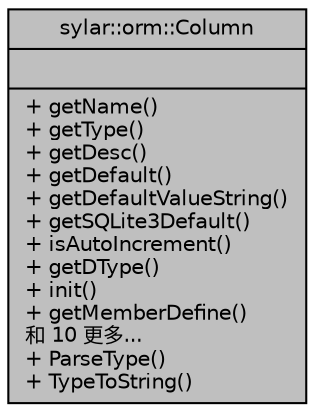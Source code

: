 digraph "sylar::orm::Column"
{
 // LATEX_PDF_SIZE
  edge [fontname="Helvetica",fontsize="10",labelfontname="Helvetica",labelfontsize="10"];
  node [fontname="Helvetica",fontsize="10",shape=record];
  Node1 [label="{sylar::orm::Column\n||+ getName()\l+ getType()\l+ getDesc()\l+ getDefault()\l+ getDefaultValueString()\l+ getSQLite3Default()\l+ isAutoIncrement()\l+ getDType()\l+ init()\l+ getMemberDefine()\l和 10 更多...\l+ ParseType()\l+ TypeToString()\l}",height=0.2,width=0.4,color="black", fillcolor="grey75", style="filled", fontcolor="black",tooltip=" "];
}
